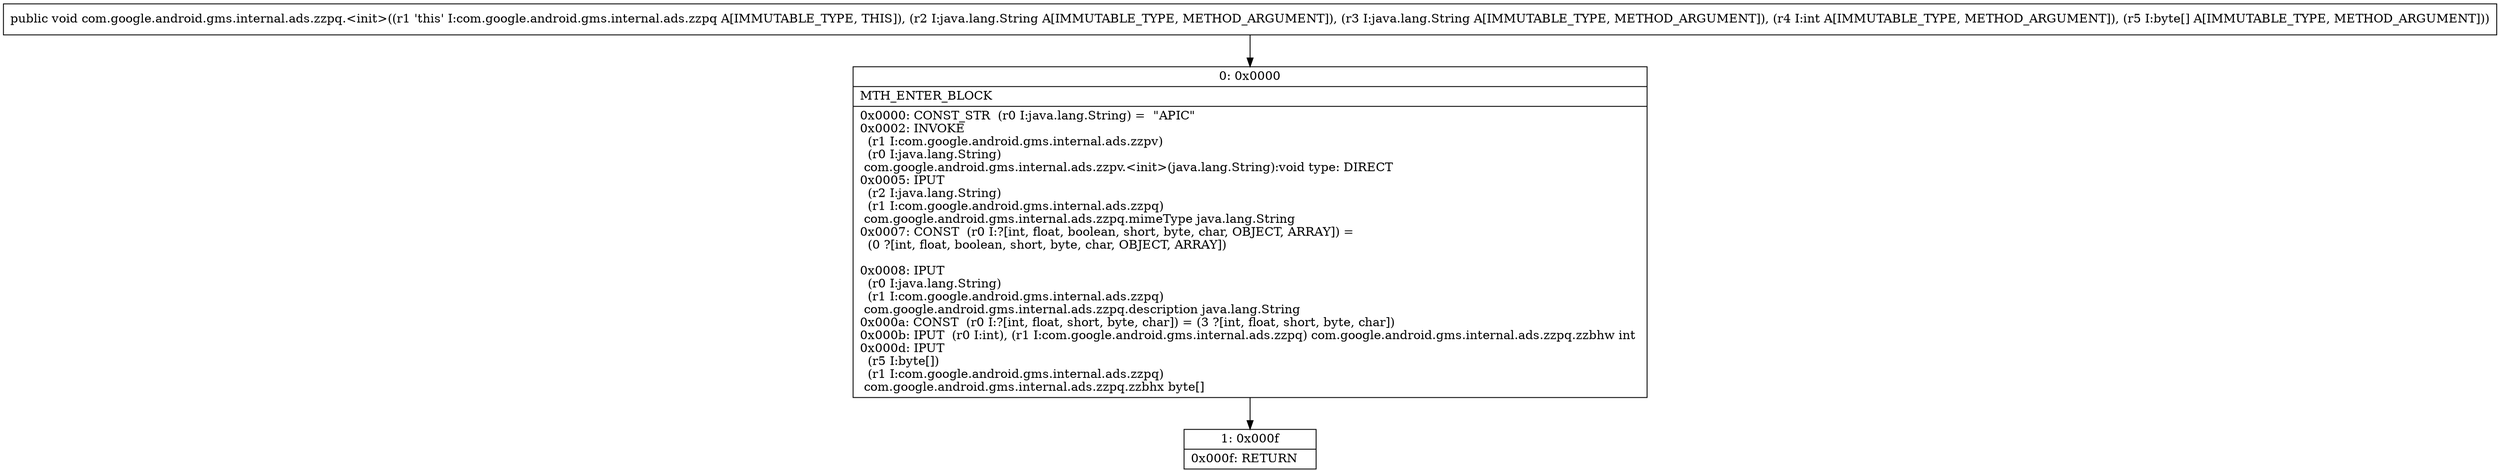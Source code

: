 digraph "CFG forcom.google.android.gms.internal.ads.zzpq.\<init\>(Ljava\/lang\/String;Ljava\/lang\/String;I[B)V" {
Node_0 [shape=record,label="{0\:\ 0x0000|MTH_ENTER_BLOCK\l|0x0000: CONST_STR  (r0 I:java.lang.String) =  \"APIC\" \l0x0002: INVOKE  \l  (r1 I:com.google.android.gms.internal.ads.zzpv)\l  (r0 I:java.lang.String)\l com.google.android.gms.internal.ads.zzpv.\<init\>(java.lang.String):void type: DIRECT \l0x0005: IPUT  \l  (r2 I:java.lang.String)\l  (r1 I:com.google.android.gms.internal.ads.zzpq)\l com.google.android.gms.internal.ads.zzpq.mimeType java.lang.String \l0x0007: CONST  (r0 I:?[int, float, boolean, short, byte, char, OBJECT, ARRAY]) = \l  (0 ?[int, float, boolean, short, byte, char, OBJECT, ARRAY])\l \l0x0008: IPUT  \l  (r0 I:java.lang.String)\l  (r1 I:com.google.android.gms.internal.ads.zzpq)\l com.google.android.gms.internal.ads.zzpq.description java.lang.String \l0x000a: CONST  (r0 I:?[int, float, short, byte, char]) = (3 ?[int, float, short, byte, char]) \l0x000b: IPUT  (r0 I:int), (r1 I:com.google.android.gms.internal.ads.zzpq) com.google.android.gms.internal.ads.zzpq.zzbhw int \l0x000d: IPUT  \l  (r5 I:byte[])\l  (r1 I:com.google.android.gms.internal.ads.zzpq)\l com.google.android.gms.internal.ads.zzpq.zzbhx byte[] \l}"];
Node_1 [shape=record,label="{1\:\ 0x000f|0x000f: RETURN   \l}"];
MethodNode[shape=record,label="{public void com.google.android.gms.internal.ads.zzpq.\<init\>((r1 'this' I:com.google.android.gms.internal.ads.zzpq A[IMMUTABLE_TYPE, THIS]), (r2 I:java.lang.String A[IMMUTABLE_TYPE, METHOD_ARGUMENT]), (r3 I:java.lang.String A[IMMUTABLE_TYPE, METHOD_ARGUMENT]), (r4 I:int A[IMMUTABLE_TYPE, METHOD_ARGUMENT]), (r5 I:byte[] A[IMMUTABLE_TYPE, METHOD_ARGUMENT])) }"];
MethodNode -> Node_0;
Node_0 -> Node_1;
}

